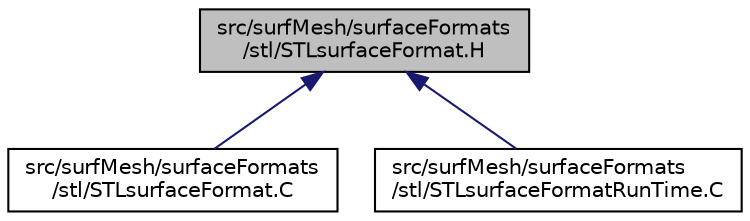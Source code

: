 digraph "src/surfMesh/surfaceFormats/stl/STLsurfaceFormat.H"
{
  bgcolor="transparent";
  edge [fontname="Helvetica",fontsize="10",labelfontname="Helvetica",labelfontsize="10"];
  node [fontname="Helvetica",fontsize="10",shape=record];
  Node202 [label="src/surfMesh/surfaceFormats\l/stl/STLsurfaceFormat.H",height=0.2,width=0.4,color="black", fillcolor="grey75", style="filled", fontcolor="black"];
  Node202 -> Node203 [dir="back",color="midnightblue",fontsize="10",style="solid",fontname="Helvetica"];
  Node203 [label="src/surfMesh/surfaceFormats\l/stl/STLsurfaceFormat.C",height=0.2,width=0.4,color="black",URL="$a15503.html"];
  Node202 -> Node204 [dir="back",color="midnightblue",fontsize="10",style="solid",fontname="Helvetica"];
  Node204 [label="src/surfMesh/surfaceFormats\l/stl/STLsurfaceFormatRunTime.C",height=0.2,width=0.4,color="black",URL="$a15515.html"];
}
